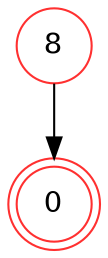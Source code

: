 digraph {   
    node [shape = doublecircle, color = firebrick1] 0 ;
    node [shape = circle];
    node [color= firebrick1];
    8 -> 0;	
}